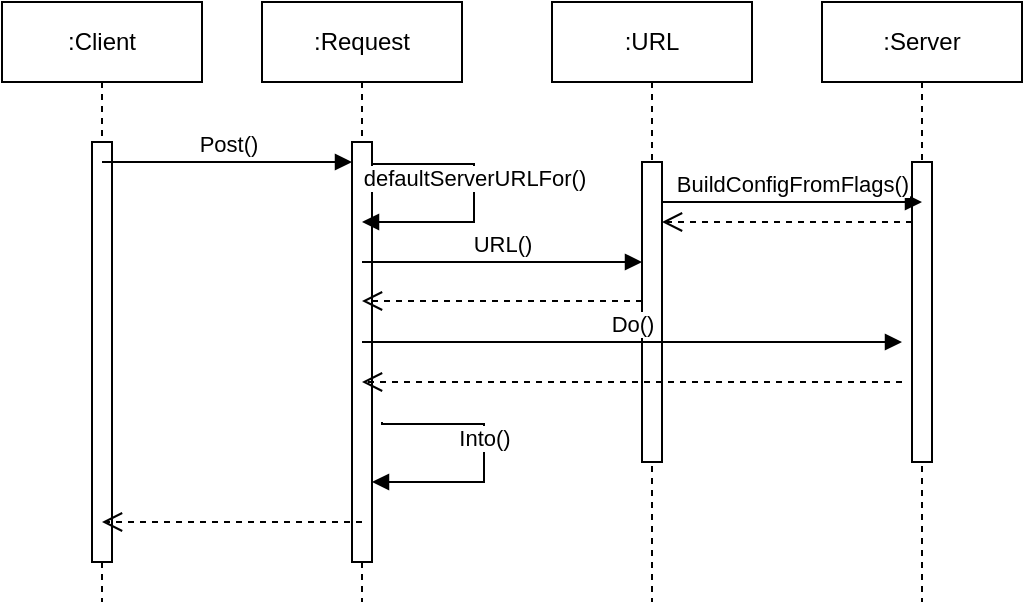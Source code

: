 <mxfile version="24.0.3" type="github">
  <diagram name="Page-1" id="2YBvvXClWsGukQMizWep">
    <mxGraphModel dx="1242" dy="786" grid="1" gridSize="10" guides="1" tooltips="1" connect="1" arrows="1" fold="1" page="1" pageScale="1" pageWidth="850" pageHeight="1100" math="0" shadow="0">
      <root>
        <mxCell id="0" />
        <mxCell id="1" parent="0" />
        <mxCell id="VzHhJpxGAAmIg77d3hQ2-1" value=":Request" style="shape=umlLifeline;perimeter=lifelinePerimeter;whiteSpace=wrap;html=1;container=0;dropTarget=0;collapsible=0;recursiveResize=0;outlineConnect=0;portConstraint=eastwest;newEdgeStyle={&quot;edgeStyle&quot;:&quot;elbowEdgeStyle&quot;,&quot;elbow&quot;:&quot;vertical&quot;,&quot;curved&quot;:0,&quot;rounded&quot;:0};" vertex="1" parent="1">
          <mxGeometry x="270" y="100" width="100" height="300" as="geometry" />
        </mxCell>
        <mxCell id="VzHhJpxGAAmIg77d3hQ2-2" value="" style="html=1;points=[];perimeter=orthogonalPerimeter;outlineConnect=0;targetShapes=umlLifeline;portConstraint=eastwest;newEdgeStyle={&quot;edgeStyle&quot;:&quot;elbowEdgeStyle&quot;,&quot;elbow&quot;:&quot;vertical&quot;,&quot;curved&quot;:0,&quot;rounded&quot;:0};" vertex="1" parent="VzHhJpxGAAmIg77d3hQ2-1">
          <mxGeometry x="45" y="70" width="10" height="210" as="geometry" />
        </mxCell>
        <mxCell id="VzHhJpxGAAmIg77d3hQ2-3" value=":URL" style="shape=umlLifeline;perimeter=lifelinePerimeter;whiteSpace=wrap;html=1;container=0;dropTarget=0;collapsible=0;recursiveResize=0;outlineConnect=0;portConstraint=eastwest;newEdgeStyle={&quot;edgeStyle&quot;:&quot;elbowEdgeStyle&quot;,&quot;elbow&quot;:&quot;vertical&quot;,&quot;curved&quot;:0,&quot;rounded&quot;:0};" vertex="1" parent="1">
          <mxGeometry x="415" y="100" width="100" height="300" as="geometry" />
        </mxCell>
        <mxCell id="VzHhJpxGAAmIg77d3hQ2-4" value="" style="html=1;points=[];perimeter=orthogonalPerimeter;outlineConnect=0;targetShapes=umlLifeline;portConstraint=eastwest;newEdgeStyle={&quot;edgeStyle&quot;:&quot;elbowEdgeStyle&quot;,&quot;elbow&quot;:&quot;vertical&quot;,&quot;curved&quot;:0,&quot;rounded&quot;:0};" vertex="1" parent="VzHhJpxGAAmIg77d3hQ2-3">
          <mxGeometry x="45" y="80" width="10" height="150" as="geometry" />
        </mxCell>
        <mxCell id="VzHhJpxGAAmIg77d3hQ2-7" value=":Server" style="shape=umlLifeline;perimeter=lifelinePerimeter;whiteSpace=wrap;html=1;container=0;dropTarget=0;collapsible=0;recursiveResize=0;outlineConnect=0;portConstraint=eastwest;newEdgeStyle={&quot;edgeStyle&quot;:&quot;elbowEdgeStyle&quot;,&quot;elbow&quot;:&quot;vertical&quot;,&quot;curved&quot;:0,&quot;rounded&quot;:0};" vertex="1" parent="1">
          <mxGeometry x="550" y="100" width="100" height="300" as="geometry" />
        </mxCell>
        <mxCell id="VzHhJpxGAAmIg77d3hQ2-8" value="" style="html=1;points=[];perimeter=orthogonalPerimeter;outlineConnect=0;targetShapes=umlLifeline;portConstraint=eastwest;newEdgeStyle={&quot;edgeStyle&quot;:&quot;elbowEdgeStyle&quot;,&quot;elbow&quot;:&quot;vertical&quot;,&quot;curved&quot;:0,&quot;rounded&quot;:0};" vertex="1" parent="VzHhJpxGAAmIg77d3hQ2-7">
          <mxGeometry x="45" y="80" width="10" height="150" as="geometry" />
        </mxCell>
        <mxCell id="VzHhJpxGAAmIg77d3hQ2-11" value="BuildConfigFromFlags()" style="html=1;verticalAlign=bottom;endArrow=block;edgeStyle=elbowEdgeStyle;elbow=vertical;curved=0;rounded=0;" edge="1" parent="1">
          <mxGeometry relative="1" as="geometry">
            <mxPoint x="470" y="200" as="sourcePoint" />
            <Array as="points">
              <mxPoint x="545" y="200" />
            </Array>
            <mxPoint x="600" y="200" as="targetPoint" />
          </mxGeometry>
        </mxCell>
        <mxCell id="VzHhJpxGAAmIg77d3hQ2-12" value="" style="html=1;verticalAlign=bottom;endArrow=open;dashed=1;endSize=8;edgeStyle=elbowEdgeStyle;elbow=horizontal;curved=0;rounded=0;" edge="1" parent="1">
          <mxGeometry relative="1" as="geometry">
            <mxPoint x="470" y="210" as="targetPoint" />
            <Array as="points">
              <mxPoint x="535" y="210" />
            </Array>
            <mxPoint x="595" y="210" as="sourcePoint" />
          </mxGeometry>
        </mxCell>
        <mxCell id="VzHhJpxGAAmIg77d3hQ2-14" value="" style="html=1;verticalAlign=bottom;endArrow=open;dashed=1;endSize=8;edgeStyle=elbowEdgeStyle;elbow=horizontal;curved=0;rounded=0;" edge="1" parent="1">
          <mxGeometry relative="1" as="geometry">
            <mxPoint x="320" y="249.5" as="targetPoint" />
            <Array as="points">
              <mxPoint x="385" y="249.5" />
            </Array>
            <mxPoint x="460" y="249.5" as="sourcePoint" />
          </mxGeometry>
        </mxCell>
        <mxCell id="VzHhJpxGAAmIg77d3hQ2-15" value="Do()" style="html=1;verticalAlign=bottom;endArrow=block;edgeStyle=elbowEdgeStyle;elbow=vertical;curved=0;rounded=0;" edge="1" parent="1">
          <mxGeometry x="-0.004" relative="1" as="geometry">
            <mxPoint x="320" y="270" as="sourcePoint" />
            <Array as="points">
              <mxPoint x="400" y="270" />
            </Array>
            <mxPoint x="590" y="270" as="targetPoint" />
            <mxPoint as="offset" />
          </mxGeometry>
        </mxCell>
        <mxCell id="VzHhJpxGAAmIg77d3hQ2-16" value="" style="html=1;verticalAlign=bottom;endArrow=open;dashed=1;endSize=8;edgeStyle=elbowEdgeStyle;elbow=horizontal;curved=0;rounded=0;" edge="1" parent="1">
          <mxGeometry relative="1" as="geometry">
            <mxPoint x="320" y="290" as="targetPoint" />
            <Array as="points">
              <mxPoint x="385" y="290" />
            </Array>
            <mxPoint x="590" y="290" as="sourcePoint" />
          </mxGeometry>
        </mxCell>
        <mxCell id="VzHhJpxGAAmIg77d3hQ2-17" value="Into()" style="html=1;verticalAlign=bottom;endArrow=block;edgeStyle=orthogonalEdgeStyle;elbow=vertical;rounded=0;" edge="1" parent="1">
          <mxGeometry x="-0.004" relative="1" as="geometry">
            <mxPoint x="330" y="310" as="sourcePoint" />
            <Array as="points">
              <mxPoint x="330" y="311" />
              <mxPoint x="381" y="311" />
              <mxPoint x="381" y="340" />
            </Array>
            <mxPoint x="325" y="340" as="targetPoint" />
            <mxPoint as="offset" />
          </mxGeometry>
        </mxCell>
        <mxCell id="VzHhJpxGAAmIg77d3hQ2-19" value="defaultServerURLFor()" style="html=1;verticalAlign=bottom;endArrow=block;edgeStyle=orthogonalEdgeStyle;elbow=vertical;rounded=0;" edge="1" parent="1">
          <mxGeometry x="-0.004" relative="1" as="geometry">
            <mxPoint x="325" y="180" as="sourcePoint" />
            <Array as="points">
              <mxPoint x="325" y="181" />
              <mxPoint x="376" y="181" />
              <mxPoint x="376" y="210" />
            </Array>
            <mxPoint x="320" y="210" as="targetPoint" />
            <mxPoint as="offset" />
          </mxGeometry>
        </mxCell>
        <mxCell id="VzHhJpxGAAmIg77d3hQ2-20" value="URL()" style="html=1;verticalAlign=bottom;endArrow=block;edgeStyle=elbowEdgeStyle;elbow=vertical;curved=0;rounded=0;" edge="1" parent="1">
          <mxGeometry x="-0.004" relative="1" as="geometry">
            <mxPoint x="320" y="230" as="sourcePoint" />
            <Array as="points">
              <mxPoint x="400" y="230" />
            </Array>
            <mxPoint x="460" y="230" as="targetPoint" />
            <mxPoint as="offset" />
          </mxGeometry>
        </mxCell>
        <mxCell id="VzHhJpxGAAmIg77d3hQ2-23" value=":Client" style="shape=umlLifeline;perimeter=lifelinePerimeter;whiteSpace=wrap;html=1;container=0;dropTarget=0;collapsible=0;recursiveResize=0;outlineConnect=0;portConstraint=eastwest;newEdgeStyle={&quot;edgeStyle&quot;:&quot;elbowEdgeStyle&quot;,&quot;elbow&quot;:&quot;vertical&quot;,&quot;curved&quot;:0,&quot;rounded&quot;:0};" vertex="1" parent="1">
          <mxGeometry x="140" y="100" width="100" height="300" as="geometry" />
        </mxCell>
        <mxCell id="VzHhJpxGAAmIg77d3hQ2-24" value="" style="html=1;points=[];perimeter=orthogonalPerimeter;outlineConnect=0;targetShapes=umlLifeline;portConstraint=eastwest;newEdgeStyle={&quot;edgeStyle&quot;:&quot;elbowEdgeStyle&quot;,&quot;elbow&quot;:&quot;vertical&quot;,&quot;curved&quot;:0,&quot;rounded&quot;:0};" vertex="1" parent="VzHhJpxGAAmIg77d3hQ2-23">
          <mxGeometry x="45" y="70" width="10" height="210" as="geometry" />
        </mxCell>
        <mxCell id="VzHhJpxGAAmIg77d3hQ2-25" value="Post()" style="html=1;verticalAlign=bottom;endArrow=block;edgeStyle=elbowEdgeStyle;elbow=vertical;curved=0;rounded=0;" edge="1" parent="1" target="VzHhJpxGAAmIg77d3hQ2-2">
          <mxGeometry x="-0.004" relative="1" as="geometry">
            <mxPoint x="190" y="180" as="sourcePoint" />
            <Array as="points">
              <mxPoint x="270" y="180" />
            </Array>
            <mxPoint x="310" y="180" as="targetPoint" />
            <mxPoint as="offset" />
          </mxGeometry>
        </mxCell>
        <mxCell id="VzHhJpxGAAmIg77d3hQ2-26" value="" style="html=1;verticalAlign=bottom;endArrow=open;dashed=1;endSize=8;edgeStyle=elbowEdgeStyle;elbow=horizontal;curved=0;rounded=0;" edge="1" parent="1">
          <mxGeometry relative="1" as="geometry">
            <mxPoint x="190" y="360" as="targetPoint" />
            <Array as="points">
              <mxPoint x="255" y="360" />
            </Array>
            <mxPoint x="320" y="360" as="sourcePoint" />
          </mxGeometry>
        </mxCell>
      </root>
    </mxGraphModel>
  </diagram>
</mxfile>
